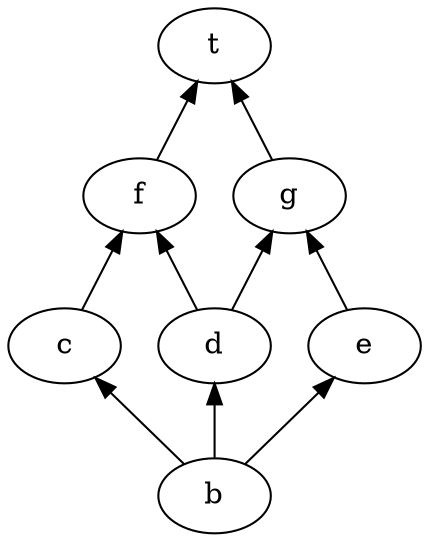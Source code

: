 digraph G {
Graph [rankdir=BT]
96 [label="b"]
97 [label="c"]
98 [label="d"]
99 [label="e"]
100 [label="f"]
101 [label="g"]
102 [label="t"]
96->97
96->98
96->99
97->100
98->100
98->101
99->101
100->102
101->102
}